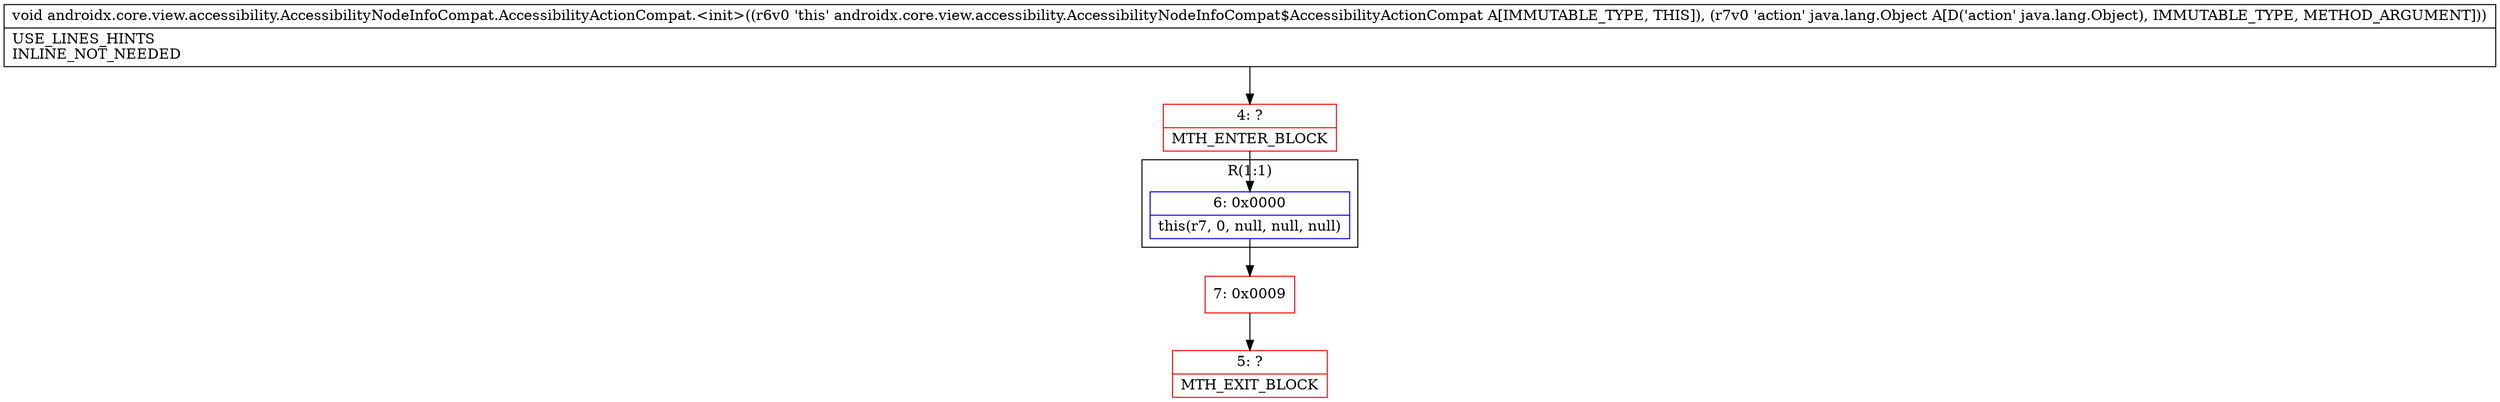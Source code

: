 digraph "CFG forandroidx.core.view.accessibility.AccessibilityNodeInfoCompat.AccessibilityActionCompat.\<init\>(Ljava\/lang\/Object;)V" {
subgraph cluster_Region_383148486 {
label = "R(1:1)";
node [shape=record,color=blue];
Node_6 [shape=record,label="{6\:\ 0x0000|this(r7, 0, null, null, null)\l}"];
}
Node_4 [shape=record,color=red,label="{4\:\ ?|MTH_ENTER_BLOCK\l}"];
Node_7 [shape=record,color=red,label="{7\:\ 0x0009}"];
Node_5 [shape=record,color=red,label="{5\:\ ?|MTH_EXIT_BLOCK\l}"];
MethodNode[shape=record,label="{void androidx.core.view.accessibility.AccessibilityNodeInfoCompat.AccessibilityActionCompat.\<init\>((r6v0 'this' androidx.core.view.accessibility.AccessibilityNodeInfoCompat$AccessibilityActionCompat A[IMMUTABLE_TYPE, THIS]), (r7v0 'action' java.lang.Object A[D('action' java.lang.Object), IMMUTABLE_TYPE, METHOD_ARGUMENT]))  | USE_LINES_HINTS\lINLINE_NOT_NEEDED\l}"];
MethodNode -> Node_4;Node_6 -> Node_7;
Node_4 -> Node_6;
Node_7 -> Node_5;
}

